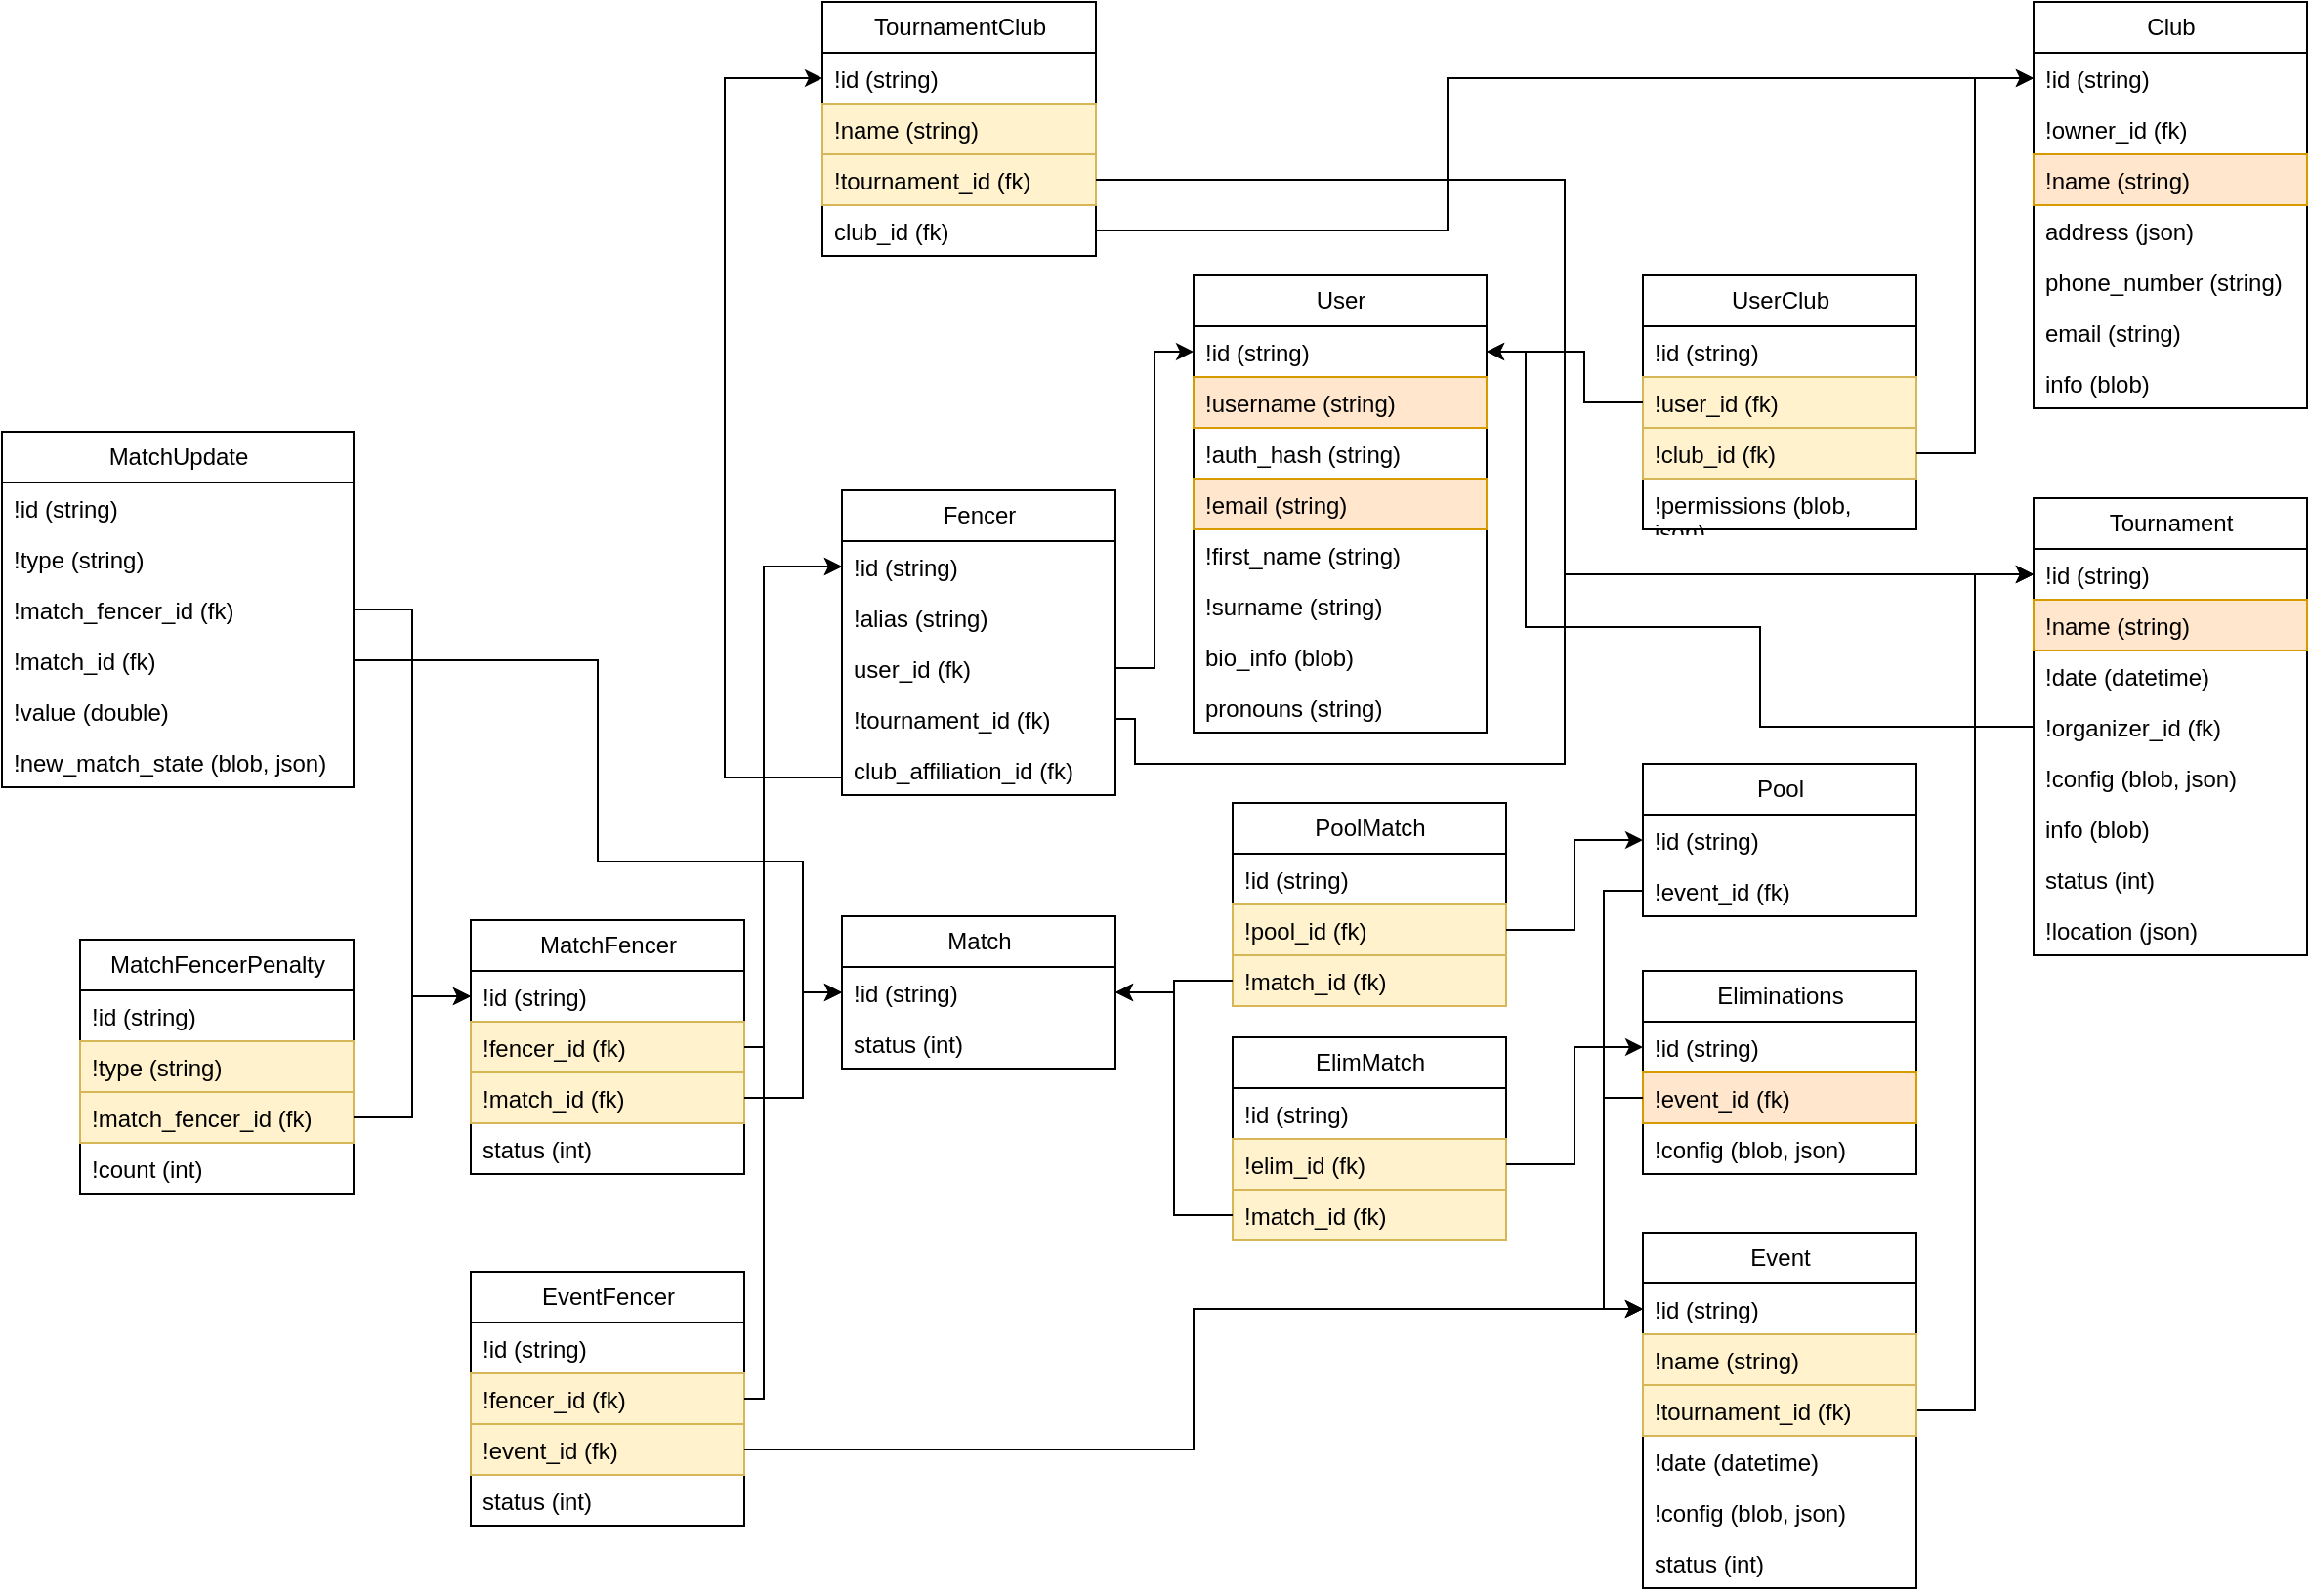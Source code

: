 <mxfile version="27.0.6">
  <diagram name="Page-1" id="09QAW3YVVLHR3ZItBab0">
    <mxGraphModel dx="1426" dy="1859" grid="1" gridSize="10" guides="1" tooltips="1" connect="1" arrows="1" fold="1" page="1" pageScale="1" pageWidth="850" pageHeight="1100" math="0" shadow="0">
      <root>
        <mxCell id="0" />
        <mxCell id="1" parent="0" />
        <mxCell id="WHR0k-WGL70pgqMyRwnO-2" value="User" style="swimlane;fontStyle=0;childLayout=stackLayout;horizontal=1;startSize=26;fillColor=none;horizontalStack=0;resizeParent=1;resizeParentMax=0;resizeLast=0;collapsible=1;marginBottom=0;html=1;" vertex="1" parent="1">
          <mxGeometry x="680" y="20" width="150" height="234" as="geometry">
            <mxRectangle x="360" y="330" width="70" height="30" as="alternateBounds" />
          </mxGeometry>
        </mxCell>
        <mxCell id="WHR0k-WGL70pgqMyRwnO-3" value="!id (string)" style="text;strokeColor=none;fillColor=none;align=left;verticalAlign=top;spacingLeft=4;spacingRight=4;overflow=hidden;rotatable=0;points=[[0,0.5],[1,0.5]];portConstraint=eastwest;whiteSpace=wrap;html=1;" vertex="1" parent="WHR0k-WGL70pgqMyRwnO-2">
          <mxGeometry y="26" width="150" height="26" as="geometry" />
        </mxCell>
        <mxCell id="WHR0k-WGL70pgqMyRwnO-13" value="!username (string)" style="text;strokeColor=#d79b00;fillColor=#ffe6cc;align=left;verticalAlign=top;spacingLeft=4;spacingRight=4;overflow=hidden;rotatable=0;points=[[0,0.5],[1,0.5]];portConstraint=eastwest;whiteSpace=wrap;html=1;" vertex="1" parent="WHR0k-WGL70pgqMyRwnO-2">
          <mxGeometry y="52" width="150" height="26" as="geometry" />
        </mxCell>
        <mxCell id="WHR0k-WGL70pgqMyRwnO-4" value="!auth_hash (string)" style="text;strokeColor=none;fillColor=none;align=left;verticalAlign=top;spacingLeft=4;spacingRight=4;overflow=hidden;rotatable=0;points=[[0,0.5],[1,0.5]];portConstraint=eastwest;whiteSpace=wrap;html=1;" vertex="1" parent="WHR0k-WGL70pgqMyRwnO-2">
          <mxGeometry y="78" width="150" height="26" as="geometry" />
        </mxCell>
        <mxCell id="WHR0k-WGL70pgqMyRwnO-5" value="!email (string)" style="text;strokeColor=#d79b00;fillColor=#ffe6cc;align=left;verticalAlign=top;spacingLeft=4;spacingRight=4;overflow=hidden;rotatable=0;points=[[0,0.5],[1,0.5]];portConstraint=eastwest;whiteSpace=wrap;html=1;" vertex="1" parent="WHR0k-WGL70pgqMyRwnO-2">
          <mxGeometry y="104" width="150" height="26" as="geometry" />
        </mxCell>
        <mxCell id="WHR0k-WGL70pgqMyRwnO-6" value="!first_name (string)" style="text;strokeColor=none;fillColor=none;align=left;verticalAlign=top;spacingLeft=4;spacingRight=4;overflow=hidden;rotatable=0;points=[[0,0.5],[1,0.5]];portConstraint=eastwest;whiteSpace=wrap;html=1;" vertex="1" parent="WHR0k-WGL70pgqMyRwnO-2">
          <mxGeometry y="130" width="150" height="26" as="geometry" />
        </mxCell>
        <mxCell id="WHR0k-WGL70pgqMyRwnO-7" value="!surname (string)" style="text;strokeColor=none;fillColor=none;align=left;verticalAlign=top;spacingLeft=4;spacingRight=4;overflow=hidden;rotatable=0;points=[[0,0.5],[1,0.5]];portConstraint=eastwest;whiteSpace=wrap;html=1;" vertex="1" parent="WHR0k-WGL70pgqMyRwnO-2">
          <mxGeometry y="156" width="150" height="26" as="geometry" />
        </mxCell>
        <mxCell id="WHR0k-WGL70pgqMyRwnO-8" value="bio_info (blob)" style="text;strokeColor=none;fillColor=none;align=left;verticalAlign=top;spacingLeft=4;spacingRight=4;overflow=hidden;rotatable=0;points=[[0,0.5],[1,0.5]];portConstraint=eastwest;whiteSpace=wrap;html=1;" vertex="1" parent="WHR0k-WGL70pgqMyRwnO-2">
          <mxGeometry y="182" width="150" height="26" as="geometry" />
        </mxCell>
        <mxCell id="WHR0k-WGL70pgqMyRwnO-123" value="pronouns (string)" style="text;strokeColor=none;fillColor=none;align=left;verticalAlign=top;spacingLeft=4;spacingRight=4;overflow=hidden;rotatable=0;points=[[0,0.5],[1,0.5]];portConstraint=eastwest;whiteSpace=wrap;html=1;" vertex="1" parent="WHR0k-WGL70pgqMyRwnO-2">
          <mxGeometry y="208" width="150" height="26" as="geometry" />
        </mxCell>
        <mxCell id="WHR0k-WGL70pgqMyRwnO-95" style="edgeStyle=orthogonalEdgeStyle;rounded=0;orthogonalLoop=1;jettySize=auto;html=1;exitX=1;exitY=0.75;exitDx=0;exitDy=0;entryX=0;entryY=0.5;entryDx=0;entryDy=0;" edge="1" parent="1" source="WHR0k-WGL70pgqMyRwnO-9" target="WHR0k-WGL70pgqMyRwnO-44">
          <mxGeometry relative="1" as="geometry">
            <Array as="points">
              <mxPoint x="650" y="247" />
              <mxPoint x="650" y="270" />
              <mxPoint x="870" y="270" />
              <mxPoint x="870" y="173" />
            </Array>
          </mxGeometry>
        </mxCell>
        <mxCell id="WHR0k-WGL70pgqMyRwnO-9" value="Fencer" style="swimlane;fontStyle=0;childLayout=stackLayout;horizontal=1;startSize=26;fillColor=none;horizontalStack=0;resizeParent=1;resizeParentMax=0;resizeLast=0;collapsible=1;marginBottom=0;html=1;" vertex="1" parent="1">
          <mxGeometry x="500" y="130" width="140" height="156" as="geometry" />
        </mxCell>
        <mxCell id="WHR0k-WGL70pgqMyRwnO-10" value="!id (string)" style="text;strokeColor=none;fillColor=none;align=left;verticalAlign=top;spacingLeft=4;spacingRight=4;overflow=hidden;rotatable=0;points=[[0,0.5],[1,0.5]];portConstraint=eastwest;whiteSpace=wrap;html=1;" vertex="1" parent="WHR0k-WGL70pgqMyRwnO-9">
          <mxGeometry y="26" width="140" height="26" as="geometry" />
        </mxCell>
        <mxCell id="WHR0k-WGL70pgqMyRwnO-11" value="!alias (string)" style="text;strokeColor=none;fillColor=none;align=left;verticalAlign=top;spacingLeft=4;spacingRight=4;overflow=hidden;rotatable=0;points=[[0,0.5],[1,0.5]];portConstraint=eastwest;whiteSpace=wrap;html=1;" vertex="1" parent="WHR0k-WGL70pgqMyRwnO-9">
          <mxGeometry y="52" width="140" height="26" as="geometry" />
        </mxCell>
        <mxCell id="WHR0k-WGL70pgqMyRwnO-12" value="user_id (fk)" style="text;strokeColor=none;fillColor=none;align=left;verticalAlign=top;spacingLeft=4;spacingRight=4;overflow=hidden;rotatable=0;points=[[0,0.5],[1,0.5]];portConstraint=eastwest;whiteSpace=wrap;html=1;" vertex="1" parent="WHR0k-WGL70pgqMyRwnO-9">
          <mxGeometry y="78" width="140" height="26" as="geometry" />
        </mxCell>
        <mxCell id="WHR0k-WGL70pgqMyRwnO-94" value="!tournament_id (fk)" style="text;strokeColor=none;fillColor=none;align=left;verticalAlign=top;spacingLeft=4;spacingRight=4;overflow=hidden;rotatable=0;points=[[0,0.5],[1,0.5]];portConstraint=eastwest;whiteSpace=wrap;html=1;" vertex="1" parent="WHR0k-WGL70pgqMyRwnO-9">
          <mxGeometry y="104" width="140" height="26" as="geometry" />
        </mxCell>
        <mxCell id="WHR0k-WGL70pgqMyRwnO-65" value="club_affiliation_id (fk)" style="text;strokeColor=none;fillColor=none;align=left;verticalAlign=top;spacingLeft=4;spacingRight=4;overflow=hidden;rotatable=0;points=[[0,0.5],[1,0.5]];portConstraint=eastwest;whiteSpace=wrap;html=1;" vertex="1" parent="WHR0k-WGL70pgqMyRwnO-9">
          <mxGeometry y="130" width="140" height="26" as="geometry" />
        </mxCell>
        <mxCell id="WHR0k-WGL70pgqMyRwnO-15" value="MatchFencer" style="swimlane;fontStyle=0;childLayout=stackLayout;horizontal=1;startSize=26;fillColor=none;horizontalStack=0;resizeParent=1;resizeParentMax=0;resizeLast=0;collapsible=1;marginBottom=0;html=1;" vertex="1" parent="1">
          <mxGeometry x="310" y="350" width="140" height="130" as="geometry" />
        </mxCell>
        <mxCell id="WHR0k-WGL70pgqMyRwnO-16" value="!id (string)" style="text;strokeColor=none;fillColor=none;align=left;verticalAlign=top;spacingLeft=4;spacingRight=4;overflow=hidden;rotatable=0;points=[[0,0.5],[1,0.5]];portConstraint=eastwest;whiteSpace=wrap;html=1;" vertex="1" parent="WHR0k-WGL70pgqMyRwnO-15">
          <mxGeometry y="26" width="140" height="26" as="geometry" />
        </mxCell>
        <mxCell id="WHR0k-WGL70pgqMyRwnO-17" value="!fencer_id (fk)" style="text;strokeColor=#d6b656;fillColor=#fff2cc;align=left;verticalAlign=top;spacingLeft=4;spacingRight=4;overflow=hidden;rotatable=0;points=[[0,0.5],[1,0.5]];portConstraint=eastwest;whiteSpace=wrap;html=1;" vertex="1" parent="WHR0k-WGL70pgqMyRwnO-15">
          <mxGeometry y="52" width="140" height="26" as="geometry" />
        </mxCell>
        <mxCell id="WHR0k-WGL70pgqMyRwnO-18" value="!match_id (fk)" style="text;strokeColor=#d6b656;fillColor=#fff2cc;align=left;verticalAlign=top;spacingLeft=4;spacingRight=4;overflow=hidden;rotatable=0;points=[[0,0.5],[1,0.5]];portConstraint=eastwest;whiteSpace=wrap;html=1;" vertex="1" parent="WHR0k-WGL70pgqMyRwnO-15">
          <mxGeometry y="78" width="140" height="26" as="geometry" />
        </mxCell>
        <mxCell id="WHR0k-WGL70pgqMyRwnO-19" value="status (int)" style="text;strokeColor=none;fillColor=none;align=left;verticalAlign=top;spacingLeft=4;spacingRight=4;overflow=hidden;rotatable=0;points=[[0,0.5],[1,0.5]];portConstraint=eastwest;whiteSpace=wrap;html=1;" vertex="1" parent="WHR0k-WGL70pgqMyRwnO-15">
          <mxGeometry y="104" width="140" height="26" as="geometry" />
        </mxCell>
        <mxCell id="WHR0k-WGL70pgqMyRwnO-21" value="MatchUpdate" style="swimlane;fontStyle=0;childLayout=stackLayout;horizontal=1;startSize=26;fillColor=none;horizontalStack=0;resizeParent=1;resizeParentMax=0;resizeLast=0;collapsible=1;marginBottom=0;html=1;" vertex="1" parent="1">
          <mxGeometry x="70" y="100" width="180" height="182" as="geometry" />
        </mxCell>
        <mxCell id="WHR0k-WGL70pgqMyRwnO-22" value="!id (string)" style="text;strokeColor=none;fillColor=none;align=left;verticalAlign=top;spacingLeft=4;spacingRight=4;overflow=hidden;rotatable=0;points=[[0,0.5],[1,0.5]];portConstraint=eastwest;whiteSpace=wrap;html=1;" vertex="1" parent="WHR0k-WGL70pgqMyRwnO-21">
          <mxGeometry y="26" width="180" height="26" as="geometry" />
        </mxCell>
        <mxCell id="WHR0k-WGL70pgqMyRwnO-23" value="!type (string)" style="text;align=left;verticalAlign=top;spacingLeft=4;spacingRight=4;overflow=hidden;rotatable=0;points=[[0,0.5],[1,0.5]];portConstraint=eastwest;whiteSpace=wrap;html=1;" vertex="1" parent="WHR0k-WGL70pgqMyRwnO-21">
          <mxGeometry y="52" width="180" height="26" as="geometry" />
        </mxCell>
        <mxCell id="WHR0k-WGL70pgqMyRwnO-24" value="!match_fencer_id (fk)" style="text;align=left;verticalAlign=top;spacingLeft=4;spacingRight=4;overflow=hidden;rotatable=0;points=[[0,0.5],[1,0.5]];portConstraint=eastwest;whiteSpace=wrap;html=1;" vertex="1" parent="WHR0k-WGL70pgqMyRwnO-21">
          <mxGeometry y="78" width="180" height="26" as="geometry" />
        </mxCell>
        <mxCell id="WHR0k-WGL70pgqMyRwnO-128" value="!match_id (fk)" style="text;align=left;verticalAlign=top;spacingLeft=4;spacingRight=4;overflow=hidden;rotatable=0;points=[[0,0.5],[1,0.5]];portConstraint=eastwest;whiteSpace=wrap;html=1;" vertex="1" parent="WHR0k-WGL70pgqMyRwnO-21">
          <mxGeometry y="104" width="180" height="26" as="geometry" />
        </mxCell>
        <mxCell id="WHR0k-WGL70pgqMyRwnO-60" value="!value (double)" style="text;strokeColor=none;fillColor=none;align=left;verticalAlign=top;spacingLeft=4;spacingRight=4;overflow=hidden;rotatable=0;points=[[0,0.5],[1,0.5]];portConstraint=eastwest;whiteSpace=wrap;html=1;" vertex="1" parent="WHR0k-WGL70pgqMyRwnO-21">
          <mxGeometry y="130" width="180" height="26" as="geometry" />
        </mxCell>
        <mxCell id="WHR0k-WGL70pgqMyRwnO-127" value="!new_match_state (blob, json)" style="text;strokeColor=none;fillColor=none;align=left;verticalAlign=top;spacingLeft=4;spacingRight=4;overflow=hidden;rotatable=0;points=[[0,0.5],[1,0.5]];portConstraint=eastwest;whiteSpace=wrap;html=1;" vertex="1" parent="WHR0k-WGL70pgqMyRwnO-21">
          <mxGeometry y="156" width="180" height="26" as="geometry" />
        </mxCell>
        <mxCell id="WHR0k-WGL70pgqMyRwnO-25" style="edgeStyle=orthogonalEdgeStyle;rounded=0;orthogonalLoop=1;jettySize=auto;html=1;entryX=0;entryY=0.5;entryDx=0;entryDy=0;" edge="1" parent="1" source="WHR0k-WGL70pgqMyRwnO-24" target="WHR0k-WGL70pgqMyRwnO-16">
          <mxGeometry relative="1" as="geometry" />
        </mxCell>
        <mxCell id="WHR0k-WGL70pgqMyRwnO-26" value="MatchFencerPenalty" style="swimlane;fontStyle=0;childLayout=stackLayout;horizontal=1;startSize=26;fillColor=none;horizontalStack=0;resizeParent=1;resizeParentMax=0;resizeLast=0;collapsible=1;marginBottom=0;html=1;" vertex="1" parent="1">
          <mxGeometry x="110" y="360" width="140" height="130" as="geometry" />
        </mxCell>
        <mxCell id="WHR0k-WGL70pgqMyRwnO-27" value="!id (string)" style="text;strokeColor=none;fillColor=none;align=left;verticalAlign=top;spacingLeft=4;spacingRight=4;overflow=hidden;rotatable=0;points=[[0,0.5],[1,0.5]];portConstraint=eastwest;whiteSpace=wrap;html=1;" vertex="1" parent="WHR0k-WGL70pgqMyRwnO-26">
          <mxGeometry y="26" width="140" height="26" as="geometry" />
        </mxCell>
        <mxCell id="WHR0k-WGL70pgqMyRwnO-28" value="!type (string)" style="text;strokeColor=#d6b656;fillColor=#fff2cc;align=left;verticalAlign=top;spacingLeft=4;spacingRight=4;overflow=hidden;rotatable=0;points=[[0,0.5],[1,0.5]];portConstraint=eastwest;whiteSpace=wrap;html=1;" vertex="1" parent="WHR0k-WGL70pgqMyRwnO-26">
          <mxGeometry y="52" width="140" height="26" as="geometry" />
        </mxCell>
        <mxCell id="WHR0k-WGL70pgqMyRwnO-29" value="!match_fencer_id (fk)" style="text;strokeColor=#d6b656;fillColor=#fff2cc;align=left;verticalAlign=top;spacingLeft=4;spacingRight=4;overflow=hidden;rotatable=0;points=[[0,0.5],[1,0.5]];portConstraint=eastwest;whiteSpace=wrap;html=1;" vertex="1" parent="WHR0k-WGL70pgqMyRwnO-26">
          <mxGeometry y="78" width="140" height="26" as="geometry" />
        </mxCell>
        <mxCell id="WHR0k-WGL70pgqMyRwnO-61" value="!count (int)" style="text;strokeColor=none;fillColor=none;align=left;verticalAlign=top;spacingLeft=4;spacingRight=4;overflow=hidden;rotatable=0;points=[[0,0.5],[1,0.5]];portConstraint=eastwest;whiteSpace=wrap;html=1;" vertex="1" parent="WHR0k-WGL70pgqMyRwnO-26">
          <mxGeometry y="104" width="140" height="26" as="geometry" />
        </mxCell>
        <mxCell id="WHR0k-WGL70pgqMyRwnO-30" style="edgeStyle=orthogonalEdgeStyle;rounded=0;orthogonalLoop=1;jettySize=auto;html=1;entryX=0;entryY=0.5;entryDx=0;entryDy=0;" edge="1" parent="1" source="WHR0k-WGL70pgqMyRwnO-29" target="WHR0k-WGL70pgqMyRwnO-16">
          <mxGeometry relative="1" as="geometry" />
        </mxCell>
        <mxCell id="WHR0k-WGL70pgqMyRwnO-31" style="edgeStyle=orthogonalEdgeStyle;rounded=0;orthogonalLoop=1;jettySize=auto;html=1;entryX=0;entryY=0.5;entryDx=0;entryDy=0;" edge="1" parent="1" source="WHR0k-WGL70pgqMyRwnO-17" target="WHR0k-WGL70pgqMyRwnO-10">
          <mxGeometry relative="1" as="geometry">
            <Array as="points">
              <mxPoint x="460" y="415" />
              <mxPoint x="460" y="169" />
            </Array>
          </mxGeometry>
        </mxCell>
        <mxCell id="WHR0k-WGL70pgqMyRwnO-32" style="edgeStyle=orthogonalEdgeStyle;rounded=0;orthogonalLoop=1;jettySize=auto;html=1;entryX=0;entryY=0.5;entryDx=0;entryDy=0;" edge="1" parent="1" source="WHR0k-WGL70pgqMyRwnO-12" target="WHR0k-WGL70pgqMyRwnO-3">
          <mxGeometry relative="1" as="geometry" />
        </mxCell>
        <mxCell id="WHR0k-WGL70pgqMyRwnO-33" value="Match" style="swimlane;fontStyle=0;childLayout=stackLayout;horizontal=1;startSize=26;fillColor=none;horizontalStack=0;resizeParent=1;resizeParentMax=0;resizeLast=0;collapsible=1;marginBottom=0;html=1;" vertex="1" parent="1">
          <mxGeometry x="500" y="348" width="140" height="78" as="geometry" />
        </mxCell>
        <mxCell id="WHR0k-WGL70pgqMyRwnO-34" value="!id (string)" style="text;strokeColor=none;fillColor=none;align=left;verticalAlign=top;spacingLeft=4;spacingRight=4;overflow=hidden;rotatable=0;points=[[0,0.5],[1,0.5]];portConstraint=eastwest;whiteSpace=wrap;html=1;" vertex="1" parent="WHR0k-WGL70pgqMyRwnO-33">
          <mxGeometry y="26" width="140" height="26" as="geometry" />
        </mxCell>
        <mxCell id="WHR0k-WGL70pgqMyRwnO-57" value="status (int)" style="text;strokeColor=none;fillColor=none;align=left;verticalAlign=top;spacingLeft=4;spacingRight=4;overflow=hidden;rotatable=0;points=[[0,0.5],[1,0.5]];portConstraint=eastwest;whiteSpace=wrap;html=1;" vertex="1" parent="WHR0k-WGL70pgqMyRwnO-33">
          <mxGeometry y="52" width="140" height="26" as="geometry" />
        </mxCell>
        <mxCell id="WHR0k-WGL70pgqMyRwnO-37" style="edgeStyle=orthogonalEdgeStyle;rounded=0;orthogonalLoop=1;jettySize=auto;html=1;entryX=0;entryY=0.5;entryDx=0;entryDy=0;" edge="1" parent="1" source="WHR0k-WGL70pgqMyRwnO-18" target="WHR0k-WGL70pgqMyRwnO-34">
          <mxGeometry relative="1" as="geometry">
            <Array as="points">
              <mxPoint x="480" y="441" />
              <mxPoint x="480" y="387" />
            </Array>
          </mxGeometry>
        </mxCell>
        <mxCell id="WHR0k-WGL70pgqMyRwnO-38" value="Pool" style="swimlane;fontStyle=0;childLayout=stackLayout;horizontal=1;startSize=26;fillColor=none;horizontalStack=0;resizeParent=1;resizeParentMax=0;resizeLast=0;collapsible=1;marginBottom=0;html=1;" vertex="1" parent="1">
          <mxGeometry x="910" y="270" width="140" height="78" as="geometry" />
        </mxCell>
        <mxCell id="WHR0k-WGL70pgqMyRwnO-39" value="!id (string)" style="text;strokeColor=none;fillColor=none;align=left;verticalAlign=top;spacingLeft=4;spacingRight=4;overflow=hidden;rotatable=0;points=[[0,0.5],[1,0.5]];portConstraint=eastwest;whiteSpace=wrap;html=1;" vertex="1" parent="WHR0k-WGL70pgqMyRwnO-38">
          <mxGeometry y="26" width="140" height="26" as="geometry" />
        </mxCell>
        <mxCell id="WHR0k-WGL70pgqMyRwnO-40" value="!event_id (fk)" style="text;strokeColor=none;fillColor=none;align=left;verticalAlign=top;spacingLeft=4;spacingRight=4;overflow=hidden;rotatable=0;points=[[0,0.5],[1,0.5]];portConstraint=eastwest;whiteSpace=wrap;html=1;" vertex="1" parent="WHR0k-WGL70pgqMyRwnO-38">
          <mxGeometry y="52" width="140" height="26" as="geometry" />
        </mxCell>
        <mxCell id="WHR0k-WGL70pgqMyRwnO-43" value="Tournament" style="swimlane;fontStyle=0;childLayout=stackLayout;horizontal=1;startSize=26;fillColor=none;horizontalStack=0;resizeParent=1;resizeParentMax=0;resizeLast=0;collapsible=1;marginBottom=0;html=1;" vertex="1" parent="1">
          <mxGeometry x="1110" y="134" width="140" height="234" as="geometry" />
        </mxCell>
        <mxCell id="WHR0k-WGL70pgqMyRwnO-44" value="!id (string)" style="text;strokeColor=none;fillColor=none;align=left;verticalAlign=top;spacingLeft=4;spacingRight=4;overflow=hidden;rotatable=0;points=[[0,0.5],[1,0.5]];portConstraint=eastwest;whiteSpace=wrap;html=1;" vertex="1" parent="WHR0k-WGL70pgqMyRwnO-43">
          <mxGeometry y="26" width="140" height="26" as="geometry" />
        </mxCell>
        <mxCell id="WHR0k-WGL70pgqMyRwnO-45" value="!name (string)" style="text;strokeColor=#d79b00;fillColor=#ffe6cc;align=left;verticalAlign=top;spacingLeft=4;spacingRight=4;overflow=hidden;rotatable=0;points=[[0,0.5],[1,0.5]];portConstraint=eastwest;whiteSpace=wrap;html=1;" vertex="1" parent="WHR0k-WGL70pgqMyRwnO-43">
          <mxGeometry y="52" width="140" height="26" as="geometry" />
        </mxCell>
        <mxCell id="WHR0k-WGL70pgqMyRwnO-46" value="!date (datetime)" style="text;strokeColor=none;fillColor=none;align=left;verticalAlign=top;spacingLeft=4;spacingRight=4;overflow=hidden;rotatable=0;points=[[0,0.5],[1,0.5]];portConstraint=eastwest;whiteSpace=wrap;html=1;" vertex="1" parent="WHR0k-WGL70pgqMyRwnO-43">
          <mxGeometry y="78" width="140" height="26" as="geometry" />
        </mxCell>
        <mxCell id="WHR0k-WGL70pgqMyRwnO-47" value="!organizer_id (fk)" style="text;strokeColor=none;fillColor=none;align=left;verticalAlign=top;spacingLeft=4;spacingRight=4;overflow=hidden;rotatable=0;points=[[0,0.5],[1,0.5]];portConstraint=eastwest;whiteSpace=wrap;html=1;" vertex="1" parent="WHR0k-WGL70pgqMyRwnO-43">
          <mxGeometry y="104" width="140" height="26" as="geometry" />
        </mxCell>
        <mxCell id="WHR0k-WGL70pgqMyRwnO-48" value="!config (blob, json)" style="text;strokeColor=none;fillColor=none;align=left;verticalAlign=top;spacingLeft=4;spacingRight=4;overflow=hidden;rotatable=0;points=[[0,0.5],[1,0.5]];portConstraint=eastwest;whiteSpace=wrap;html=1;" vertex="1" parent="WHR0k-WGL70pgqMyRwnO-43">
          <mxGeometry y="130" width="140" height="26" as="geometry" />
        </mxCell>
        <mxCell id="WHR0k-WGL70pgqMyRwnO-49" value="info (blob)" style="text;strokeColor=none;fillColor=none;align=left;verticalAlign=top;spacingLeft=4;spacingRight=4;overflow=hidden;rotatable=0;points=[[0,0.5],[1,0.5]];portConstraint=eastwest;whiteSpace=wrap;html=1;" vertex="1" parent="WHR0k-WGL70pgqMyRwnO-43">
          <mxGeometry y="156" width="140" height="26" as="geometry" />
        </mxCell>
        <mxCell id="WHR0k-WGL70pgqMyRwnO-59" value="status (int)" style="text;strokeColor=none;fillColor=none;align=left;verticalAlign=top;spacingLeft=4;spacingRight=4;overflow=hidden;rotatable=0;points=[[0,0.5],[1,0.5]];portConstraint=eastwest;whiteSpace=wrap;html=1;" vertex="1" parent="WHR0k-WGL70pgqMyRwnO-43">
          <mxGeometry y="182" width="140" height="26" as="geometry" />
        </mxCell>
        <mxCell id="WHR0k-WGL70pgqMyRwnO-125" value="!location (json)" style="text;strokeColor=none;fillColor=none;align=left;verticalAlign=top;spacingLeft=4;spacingRight=4;overflow=hidden;rotatable=0;points=[[0,0.5],[1,0.5]];portConstraint=eastwest;whiteSpace=wrap;html=1;" vertex="1" parent="WHR0k-WGL70pgqMyRwnO-43">
          <mxGeometry y="208" width="140" height="26" as="geometry" />
        </mxCell>
        <mxCell id="WHR0k-WGL70pgqMyRwnO-93" style="edgeStyle=orthogonalEdgeStyle;rounded=0;orthogonalLoop=1;jettySize=auto;html=1;exitX=1;exitY=0.5;exitDx=0;exitDy=0;entryX=0;entryY=0.5;entryDx=0;entryDy=0;" edge="1" parent="1" source="WHR0k-WGL70pgqMyRwnO-52" target="WHR0k-WGL70pgqMyRwnO-44">
          <mxGeometry relative="1" as="geometry" />
        </mxCell>
        <mxCell id="WHR0k-WGL70pgqMyRwnO-52" value="Event" style="swimlane;fontStyle=0;childLayout=stackLayout;horizontal=1;startSize=26;fillColor=none;horizontalStack=0;resizeParent=1;resizeParentMax=0;resizeLast=0;collapsible=1;marginBottom=0;html=1;" vertex="1" parent="1">
          <mxGeometry x="910" y="510" width="140" height="182" as="geometry" />
        </mxCell>
        <mxCell id="WHR0k-WGL70pgqMyRwnO-53" value="!id (string)" style="text;strokeColor=none;fillColor=none;align=left;verticalAlign=top;spacingLeft=4;spacingRight=4;overflow=hidden;rotatable=0;points=[[0,0.5],[1,0.5]];portConstraint=eastwest;whiteSpace=wrap;html=1;" vertex="1" parent="WHR0k-WGL70pgqMyRwnO-52">
          <mxGeometry y="26" width="140" height="26" as="geometry" />
        </mxCell>
        <mxCell id="WHR0k-WGL70pgqMyRwnO-54" value="!name (string)" style="text;strokeColor=#d6b656;fillColor=#fff2cc;align=left;verticalAlign=top;spacingLeft=4;spacingRight=4;overflow=hidden;rotatable=0;points=[[0,0.5],[1,0.5]];portConstraint=eastwest;whiteSpace=wrap;html=1;" vertex="1" parent="WHR0k-WGL70pgqMyRwnO-52">
          <mxGeometry y="52" width="140" height="26" as="geometry" />
        </mxCell>
        <mxCell id="WHR0k-WGL70pgqMyRwnO-92" value="!tournament_id (fk)" style="text;strokeColor=#d6b656;fillColor=#fff2cc;align=left;verticalAlign=top;spacingLeft=4;spacingRight=4;overflow=hidden;rotatable=0;points=[[0,0.5],[1,0.5]];portConstraint=eastwest;whiteSpace=wrap;html=1;" vertex="1" parent="WHR0k-WGL70pgqMyRwnO-52">
          <mxGeometry y="78" width="140" height="26" as="geometry" />
        </mxCell>
        <mxCell id="WHR0k-WGL70pgqMyRwnO-55" value="!date (datetime)" style="text;strokeColor=none;fillColor=none;align=left;verticalAlign=top;spacingLeft=4;spacingRight=4;overflow=hidden;rotatable=0;points=[[0,0.5],[1,0.5]];portConstraint=eastwest;whiteSpace=wrap;html=1;" vertex="1" parent="WHR0k-WGL70pgqMyRwnO-52">
          <mxGeometry y="104" width="140" height="26" as="geometry" />
        </mxCell>
        <mxCell id="WHR0k-WGL70pgqMyRwnO-56" value="!config (blob, json)" style="text;strokeColor=none;fillColor=none;align=left;verticalAlign=top;spacingLeft=4;spacingRight=4;overflow=hidden;rotatable=0;points=[[0,0.5],[1,0.5]];portConstraint=eastwest;whiteSpace=wrap;html=1;" vertex="1" parent="WHR0k-WGL70pgqMyRwnO-52">
          <mxGeometry y="130" width="140" height="26" as="geometry" />
        </mxCell>
        <mxCell id="WHR0k-WGL70pgqMyRwnO-58" value="status (int)" style="text;strokeColor=none;fillColor=none;align=left;verticalAlign=top;spacingLeft=4;spacingRight=4;overflow=hidden;rotatable=0;points=[[0,0.5],[1,0.5]];portConstraint=eastwest;whiteSpace=wrap;html=1;" vertex="1" parent="WHR0k-WGL70pgqMyRwnO-52">
          <mxGeometry y="156" width="140" height="26" as="geometry" />
        </mxCell>
        <mxCell id="WHR0k-WGL70pgqMyRwnO-66" value="TournamentClub" style="swimlane;fontStyle=0;childLayout=stackLayout;horizontal=1;startSize=26;fillColor=none;horizontalStack=0;resizeParent=1;resizeParentMax=0;resizeLast=0;collapsible=1;marginBottom=0;html=1;" vertex="1" parent="1">
          <mxGeometry x="490" y="-120" width="140" height="130" as="geometry" />
        </mxCell>
        <mxCell id="WHR0k-WGL70pgqMyRwnO-67" value="!id (string)" style="text;strokeColor=none;fillColor=none;align=left;verticalAlign=top;spacingLeft=4;spacingRight=4;overflow=hidden;rotatable=0;points=[[0,0.5],[1,0.5]];portConstraint=eastwest;whiteSpace=wrap;html=1;" vertex="1" parent="WHR0k-WGL70pgqMyRwnO-66">
          <mxGeometry y="26" width="140" height="26" as="geometry" />
        </mxCell>
        <mxCell id="WHR0k-WGL70pgqMyRwnO-68" value="!name (string)" style="text;strokeColor=#d6b656;fillColor=#fff2cc;align=left;verticalAlign=top;spacingLeft=4;spacingRight=4;overflow=hidden;rotatable=0;points=[[0,0.5],[1,0.5]];portConstraint=eastwest;whiteSpace=wrap;html=1;" vertex="1" parent="WHR0k-WGL70pgqMyRwnO-66">
          <mxGeometry y="52" width="140" height="26" as="geometry" />
        </mxCell>
        <mxCell id="WHR0k-WGL70pgqMyRwnO-69" value="!tournament_id (fk)" style="text;strokeColor=#d6b656;fillColor=#fff2cc;align=left;verticalAlign=top;spacingLeft=4;spacingRight=4;overflow=hidden;rotatable=0;points=[[0,0.5],[1,0.5]];portConstraint=eastwest;whiteSpace=wrap;html=1;" vertex="1" parent="WHR0k-WGL70pgqMyRwnO-66">
          <mxGeometry y="78" width="140" height="26" as="geometry" />
        </mxCell>
        <mxCell id="WHR0k-WGL70pgqMyRwnO-72" value="club_id (fk)" style="text;strokeColor=none;fillColor=none;align=left;verticalAlign=top;spacingLeft=4;spacingRight=4;overflow=hidden;rotatable=0;points=[[0,0.5],[1,0.5]];portConstraint=eastwest;whiteSpace=wrap;html=1;" vertex="1" parent="WHR0k-WGL70pgqMyRwnO-66">
          <mxGeometry y="104" width="140" height="26" as="geometry" />
        </mxCell>
        <mxCell id="WHR0k-WGL70pgqMyRwnO-71" style="edgeStyle=orthogonalEdgeStyle;rounded=0;orthogonalLoop=1;jettySize=auto;html=1;exitX=0;exitY=0.5;exitDx=0;exitDy=0;entryX=0;entryY=0.5;entryDx=0;entryDy=0;" edge="1" parent="1" source="WHR0k-WGL70pgqMyRwnO-65" target="WHR0k-WGL70pgqMyRwnO-67">
          <mxGeometry relative="1" as="geometry">
            <Array as="points">
              <mxPoint x="440" y="277" />
              <mxPoint x="440" y="-81" />
            </Array>
          </mxGeometry>
        </mxCell>
        <mxCell id="WHR0k-WGL70pgqMyRwnO-74" style="edgeStyle=orthogonalEdgeStyle;rounded=0;orthogonalLoop=1;jettySize=auto;html=1;exitX=1;exitY=0.5;exitDx=0;exitDy=0;entryX=0;entryY=0.5;entryDx=0;entryDy=0;" edge="1" parent="1" source="WHR0k-WGL70pgqMyRwnO-69" target="WHR0k-WGL70pgqMyRwnO-44">
          <mxGeometry relative="1" as="geometry" />
        </mxCell>
        <mxCell id="WHR0k-WGL70pgqMyRwnO-75" value="Club" style="swimlane;fontStyle=0;childLayout=stackLayout;horizontal=1;startSize=26;fillColor=none;horizontalStack=0;resizeParent=1;resizeParentMax=0;resizeLast=0;collapsible=1;marginBottom=0;html=1;" vertex="1" parent="1">
          <mxGeometry x="1110" y="-120" width="140" height="208" as="geometry" />
        </mxCell>
        <mxCell id="WHR0k-WGL70pgqMyRwnO-76" value="!id (string)" style="text;strokeColor=none;fillColor=none;align=left;verticalAlign=top;spacingLeft=4;spacingRight=4;overflow=hidden;rotatable=0;points=[[0,0.5],[1,0.5]];portConstraint=eastwest;whiteSpace=wrap;html=1;" vertex="1" parent="WHR0k-WGL70pgqMyRwnO-75">
          <mxGeometry y="26" width="140" height="26" as="geometry" />
        </mxCell>
        <mxCell id="WHR0k-WGL70pgqMyRwnO-77" value="!owner_id (fk)" style="text;strokeColor=none;fillColor=none;align=left;verticalAlign=top;spacingLeft=4;spacingRight=4;overflow=hidden;rotatable=0;points=[[0,0.5],[1,0.5]];portConstraint=eastwest;whiteSpace=wrap;html=1;" vertex="1" parent="WHR0k-WGL70pgqMyRwnO-75">
          <mxGeometry y="52" width="140" height="26" as="geometry" />
        </mxCell>
        <mxCell id="WHR0k-WGL70pgqMyRwnO-78" value="!name (string)" style="text;strokeColor=#d79b00;fillColor=#ffe6cc;align=left;verticalAlign=top;spacingLeft=4;spacingRight=4;overflow=hidden;rotatable=0;points=[[0,0.5],[1,0.5]];portConstraint=eastwest;whiteSpace=wrap;html=1;" vertex="1" parent="WHR0k-WGL70pgqMyRwnO-75">
          <mxGeometry y="78" width="140" height="26" as="geometry" />
        </mxCell>
        <mxCell id="WHR0k-WGL70pgqMyRwnO-79" value="address (json)" style="text;strokeColor=none;fillColor=none;align=left;verticalAlign=top;spacingLeft=4;spacingRight=4;overflow=hidden;rotatable=0;points=[[0,0.5],[1,0.5]];portConstraint=eastwest;whiteSpace=wrap;html=1;" vertex="1" parent="WHR0k-WGL70pgqMyRwnO-75">
          <mxGeometry y="104" width="140" height="26" as="geometry" />
        </mxCell>
        <mxCell id="WHR0k-WGL70pgqMyRwnO-80" value="phone_number (string)" style="text;strokeColor=none;fillColor=none;align=left;verticalAlign=top;spacingLeft=4;spacingRight=4;overflow=hidden;rotatable=0;points=[[0,0.5],[1,0.5]];portConstraint=eastwest;whiteSpace=wrap;html=1;" vertex="1" parent="WHR0k-WGL70pgqMyRwnO-75">
          <mxGeometry y="130" width="140" height="26" as="geometry" />
        </mxCell>
        <mxCell id="WHR0k-WGL70pgqMyRwnO-81" value="email (string)" style="text;strokeColor=none;fillColor=none;align=left;verticalAlign=top;spacingLeft=4;spacingRight=4;overflow=hidden;rotatable=0;points=[[0,0.5],[1,0.5]];portConstraint=eastwest;whiteSpace=wrap;html=1;" vertex="1" parent="WHR0k-WGL70pgqMyRwnO-75">
          <mxGeometry y="156" width="140" height="26" as="geometry" />
        </mxCell>
        <mxCell id="WHR0k-WGL70pgqMyRwnO-82" value="info (blob)" style="text;strokeColor=none;fillColor=none;align=left;verticalAlign=top;spacingLeft=4;spacingRight=4;overflow=hidden;rotatable=0;points=[[0,0.5],[1,0.5]];portConstraint=eastwest;whiteSpace=wrap;html=1;" vertex="1" parent="WHR0k-WGL70pgqMyRwnO-75">
          <mxGeometry y="182" width="140" height="26" as="geometry" />
        </mxCell>
        <mxCell id="WHR0k-WGL70pgqMyRwnO-83" style="edgeStyle=orthogonalEdgeStyle;rounded=0;orthogonalLoop=1;jettySize=auto;html=1;exitX=1;exitY=0.5;exitDx=0;exitDy=0;entryX=0;entryY=0.5;entryDx=0;entryDy=0;" edge="1" parent="1" source="WHR0k-WGL70pgqMyRwnO-72" target="WHR0k-WGL70pgqMyRwnO-76">
          <mxGeometry relative="1" as="geometry">
            <Array as="points">
              <mxPoint x="810" y="-3" />
              <mxPoint x="810" y="-81" />
            </Array>
          </mxGeometry>
        </mxCell>
        <mxCell id="WHR0k-WGL70pgqMyRwnO-84" value="UserClub" style="swimlane;fontStyle=0;childLayout=stackLayout;horizontal=1;startSize=26;fillColor=none;horizontalStack=0;resizeParent=1;resizeParentMax=0;resizeLast=0;collapsible=1;marginBottom=0;html=1;" vertex="1" parent="1">
          <mxGeometry x="910" y="20" width="140" height="130" as="geometry" />
        </mxCell>
        <mxCell id="WHR0k-WGL70pgqMyRwnO-85" value="!id (string)" style="text;strokeColor=none;fillColor=none;align=left;verticalAlign=top;spacingLeft=4;spacingRight=4;overflow=hidden;rotatable=0;points=[[0,0.5],[1,0.5]];portConstraint=eastwest;whiteSpace=wrap;html=1;" vertex="1" parent="WHR0k-WGL70pgqMyRwnO-84">
          <mxGeometry y="26" width="140" height="26" as="geometry" />
        </mxCell>
        <mxCell id="WHR0k-WGL70pgqMyRwnO-86" value="!user_id (fk)" style="text;strokeColor=#d6b656;fillColor=#fff2cc;align=left;verticalAlign=top;spacingLeft=4;spacingRight=4;overflow=hidden;rotatable=0;points=[[0,0.5],[1,0.5]];portConstraint=eastwest;whiteSpace=wrap;html=1;" vertex="1" parent="WHR0k-WGL70pgqMyRwnO-84">
          <mxGeometry y="52" width="140" height="26" as="geometry" />
        </mxCell>
        <mxCell id="WHR0k-WGL70pgqMyRwnO-87" value="!club_id (fk)" style="text;strokeColor=#d6b656;fillColor=#fff2cc;align=left;verticalAlign=top;spacingLeft=4;spacingRight=4;overflow=hidden;rotatable=0;points=[[0,0.5],[1,0.5]];portConstraint=eastwest;whiteSpace=wrap;html=1;" vertex="1" parent="WHR0k-WGL70pgqMyRwnO-84">
          <mxGeometry y="78" width="140" height="26" as="geometry" />
        </mxCell>
        <mxCell id="WHR0k-WGL70pgqMyRwnO-88" value="!permissions (blob, json)" style="text;strokeColor=none;fillColor=none;align=left;verticalAlign=top;spacingLeft=4;spacingRight=4;overflow=hidden;rotatable=0;points=[[0,0.5],[1,0.5]];portConstraint=eastwest;whiteSpace=wrap;html=1;" vertex="1" parent="WHR0k-WGL70pgqMyRwnO-84">
          <mxGeometry y="104" width="140" height="26" as="geometry" />
        </mxCell>
        <mxCell id="WHR0k-WGL70pgqMyRwnO-89" style="edgeStyle=orthogonalEdgeStyle;rounded=0;orthogonalLoop=1;jettySize=auto;html=1;exitX=0;exitY=0.5;exitDx=0;exitDy=0;entryX=1;entryY=0.5;entryDx=0;entryDy=0;" edge="1" parent="1" source="WHR0k-WGL70pgqMyRwnO-86" target="WHR0k-WGL70pgqMyRwnO-3">
          <mxGeometry relative="1" as="geometry">
            <Array as="points">
              <mxPoint x="880" y="85" />
              <mxPoint x="880" y="59" />
            </Array>
          </mxGeometry>
        </mxCell>
        <mxCell id="WHR0k-WGL70pgqMyRwnO-90" style="edgeStyle=orthogonalEdgeStyle;rounded=0;orthogonalLoop=1;jettySize=auto;html=1;exitX=1;exitY=0.5;exitDx=0;exitDy=0;entryX=0;entryY=0.5;entryDx=0;entryDy=0;" edge="1" parent="1" source="WHR0k-WGL70pgqMyRwnO-87" target="WHR0k-WGL70pgqMyRwnO-76">
          <mxGeometry relative="1" as="geometry" />
        </mxCell>
        <mxCell id="WHR0k-WGL70pgqMyRwnO-91" style="edgeStyle=orthogonalEdgeStyle;rounded=0;orthogonalLoop=1;jettySize=auto;html=1;exitX=0;exitY=0.5;exitDx=0;exitDy=0;entryX=0;entryY=0.5;entryDx=0;entryDy=0;" edge="1" parent="1" source="WHR0k-WGL70pgqMyRwnO-40" target="WHR0k-WGL70pgqMyRwnO-53">
          <mxGeometry relative="1" as="geometry" />
        </mxCell>
        <mxCell id="WHR0k-WGL70pgqMyRwnO-96" value="EventFencer" style="swimlane;fontStyle=0;childLayout=stackLayout;horizontal=1;startSize=26;fillColor=none;horizontalStack=0;resizeParent=1;resizeParentMax=0;resizeLast=0;collapsible=1;marginBottom=0;html=1;" vertex="1" parent="1">
          <mxGeometry x="310" y="530" width="140" height="130" as="geometry" />
        </mxCell>
        <mxCell id="WHR0k-WGL70pgqMyRwnO-97" value="!id (string)" style="text;strokeColor=none;fillColor=none;align=left;verticalAlign=top;spacingLeft=4;spacingRight=4;overflow=hidden;rotatable=0;points=[[0,0.5],[1,0.5]];portConstraint=eastwest;whiteSpace=wrap;html=1;" vertex="1" parent="WHR0k-WGL70pgqMyRwnO-96">
          <mxGeometry y="26" width="140" height="26" as="geometry" />
        </mxCell>
        <mxCell id="WHR0k-WGL70pgqMyRwnO-98" value="!fencer_id (fk)" style="text;strokeColor=#d6b656;fillColor=#fff2cc;align=left;verticalAlign=top;spacingLeft=4;spacingRight=4;overflow=hidden;rotatable=0;points=[[0,0.5],[1,0.5]];portConstraint=eastwest;whiteSpace=wrap;html=1;" vertex="1" parent="WHR0k-WGL70pgqMyRwnO-96">
          <mxGeometry y="52" width="140" height="26" as="geometry" />
        </mxCell>
        <mxCell id="WHR0k-WGL70pgqMyRwnO-99" value="!event_id (fk)" style="text;strokeColor=#d6b656;fillColor=#fff2cc;align=left;verticalAlign=top;spacingLeft=4;spacingRight=4;overflow=hidden;rotatable=0;points=[[0,0.5],[1,0.5]];portConstraint=eastwest;whiteSpace=wrap;html=1;" vertex="1" parent="WHR0k-WGL70pgqMyRwnO-96">
          <mxGeometry y="78" width="140" height="26" as="geometry" />
        </mxCell>
        <mxCell id="WHR0k-WGL70pgqMyRwnO-126" value="status (int)" style="text;strokeColor=none;fillColor=none;align=left;verticalAlign=top;spacingLeft=4;spacingRight=4;overflow=hidden;rotatable=0;points=[[0,0.5],[1,0.5]];portConstraint=eastwest;whiteSpace=wrap;html=1;" vertex="1" parent="WHR0k-WGL70pgqMyRwnO-96">
          <mxGeometry y="104" width="140" height="26" as="geometry" />
        </mxCell>
        <mxCell id="WHR0k-WGL70pgqMyRwnO-100" style="edgeStyle=orthogonalEdgeStyle;rounded=0;orthogonalLoop=1;jettySize=auto;html=1;exitX=1;exitY=0.5;exitDx=0;exitDy=0;entryX=0;entryY=0.5;entryDx=0;entryDy=0;" edge="1" parent="1" source="WHR0k-WGL70pgqMyRwnO-99" target="WHR0k-WGL70pgqMyRwnO-53">
          <mxGeometry relative="1" as="geometry" />
        </mxCell>
        <mxCell id="WHR0k-WGL70pgqMyRwnO-101" style="edgeStyle=orthogonalEdgeStyle;rounded=0;orthogonalLoop=1;jettySize=auto;html=1;exitX=1;exitY=0.5;exitDx=0;exitDy=0;entryX=0;entryY=0.5;entryDx=0;entryDy=0;" edge="1" parent="1" source="WHR0k-WGL70pgqMyRwnO-98" target="WHR0k-WGL70pgqMyRwnO-10">
          <mxGeometry relative="1" as="geometry">
            <Array as="points">
              <mxPoint x="460" y="595" />
              <mxPoint x="460" y="169" />
            </Array>
          </mxGeometry>
        </mxCell>
        <mxCell id="WHR0k-WGL70pgqMyRwnO-106" value="PoolMatch" style="swimlane;fontStyle=0;childLayout=stackLayout;horizontal=1;startSize=26;fillColor=none;horizontalStack=0;resizeParent=1;resizeParentMax=0;resizeLast=0;collapsible=1;marginBottom=0;html=1;" vertex="1" parent="1">
          <mxGeometry x="700" y="290" width="140" height="104" as="geometry" />
        </mxCell>
        <mxCell id="WHR0k-WGL70pgqMyRwnO-107" value="!id (string)" style="text;strokeColor=none;fillColor=none;align=left;verticalAlign=top;spacingLeft=4;spacingRight=4;overflow=hidden;rotatable=0;points=[[0,0.5],[1,0.5]];portConstraint=eastwest;whiteSpace=wrap;html=1;" vertex="1" parent="WHR0k-WGL70pgqMyRwnO-106">
          <mxGeometry y="26" width="140" height="26" as="geometry" />
        </mxCell>
        <mxCell id="WHR0k-WGL70pgqMyRwnO-108" value="!pool_id (fk)" style="text;strokeColor=#d6b656;fillColor=#fff2cc;align=left;verticalAlign=top;spacingLeft=4;spacingRight=4;overflow=hidden;rotatable=0;points=[[0,0.5],[1,0.5]];portConstraint=eastwest;whiteSpace=wrap;html=1;" vertex="1" parent="WHR0k-WGL70pgqMyRwnO-106">
          <mxGeometry y="52" width="140" height="26" as="geometry" />
        </mxCell>
        <mxCell id="WHR0k-WGL70pgqMyRwnO-109" value="!match_id (fk)" style="text;strokeColor=#d6b656;fillColor=#fff2cc;align=left;verticalAlign=top;spacingLeft=4;spacingRight=4;overflow=hidden;rotatable=0;points=[[0,0.5],[1,0.5]];portConstraint=eastwest;whiteSpace=wrap;html=1;" vertex="1" parent="WHR0k-WGL70pgqMyRwnO-106">
          <mxGeometry y="78" width="140" height="26" as="geometry" />
        </mxCell>
        <mxCell id="WHR0k-WGL70pgqMyRwnO-110" style="edgeStyle=orthogonalEdgeStyle;rounded=0;orthogonalLoop=1;jettySize=auto;html=1;exitX=0;exitY=0.5;exitDx=0;exitDy=0;entryX=1;entryY=0.5;entryDx=0;entryDy=0;" edge="1" parent="1" source="WHR0k-WGL70pgqMyRwnO-109" target="WHR0k-WGL70pgqMyRwnO-33">
          <mxGeometry relative="1" as="geometry" />
        </mxCell>
        <mxCell id="WHR0k-WGL70pgqMyRwnO-111" style="edgeStyle=orthogonalEdgeStyle;rounded=0;orthogonalLoop=1;jettySize=auto;html=1;exitX=1;exitY=0.5;exitDx=0;exitDy=0;entryX=0;entryY=0.5;entryDx=0;entryDy=0;" edge="1" parent="1" source="WHR0k-WGL70pgqMyRwnO-108" target="WHR0k-WGL70pgqMyRwnO-39">
          <mxGeometry relative="1" as="geometry" />
        </mxCell>
        <mxCell id="WHR0k-WGL70pgqMyRwnO-112" value="Eliminations" style="swimlane;fontStyle=0;childLayout=stackLayout;horizontal=1;startSize=26;fillColor=none;horizontalStack=0;resizeParent=1;resizeParentMax=0;resizeLast=0;collapsible=1;marginBottom=0;html=1;" vertex="1" parent="1">
          <mxGeometry x="910" y="376" width="140" height="104" as="geometry" />
        </mxCell>
        <mxCell id="WHR0k-WGL70pgqMyRwnO-113" value="!id (string)" style="text;strokeColor=none;fillColor=none;align=left;verticalAlign=top;spacingLeft=4;spacingRight=4;overflow=hidden;rotatable=0;points=[[0,0.5],[1,0.5]];portConstraint=eastwest;whiteSpace=wrap;html=1;" vertex="1" parent="WHR0k-WGL70pgqMyRwnO-112">
          <mxGeometry y="26" width="140" height="26" as="geometry" />
        </mxCell>
        <mxCell id="WHR0k-WGL70pgqMyRwnO-114" value="!event_id (fk)" style="text;strokeColor=#d79b00;fillColor=#ffe6cc;align=left;verticalAlign=top;spacingLeft=4;spacingRight=4;overflow=hidden;rotatable=0;points=[[0,0.5],[1,0.5]];portConstraint=eastwest;whiteSpace=wrap;html=1;" vertex="1" parent="WHR0k-WGL70pgqMyRwnO-112">
          <mxGeometry y="52" width="140" height="26" as="geometry" />
        </mxCell>
        <mxCell id="WHR0k-WGL70pgqMyRwnO-115" value="!config (blob, json)" style="text;strokeColor=none;fillColor=none;align=left;verticalAlign=top;spacingLeft=4;spacingRight=4;overflow=hidden;rotatable=0;points=[[0,0.5],[1,0.5]];portConstraint=eastwest;whiteSpace=wrap;html=1;" vertex="1" parent="WHR0k-WGL70pgqMyRwnO-112">
          <mxGeometry y="78" width="140" height="26" as="geometry" />
        </mxCell>
        <mxCell id="WHR0k-WGL70pgqMyRwnO-116" style="edgeStyle=orthogonalEdgeStyle;rounded=0;orthogonalLoop=1;jettySize=auto;html=1;exitX=0;exitY=0.5;exitDx=0;exitDy=0;entryX=0;entryY=0.5;entryDx=0;entryDy=0;" edge="1" parent="1" source="WHR0k-WGL70pgqMyRwnO-114" target="WHR0k-WGL70pgqMyRwnO-53">
          <mxGeometry relative="1" as="geometry" />
        </mxCell>
        <mxCell id="WHR0k-WGL70pgqMyRwnO-117" value="ElimMatch" style="swimlane;fontStyle=0;childLayout=stackLayout;horizontal=1;startSize=26;fillColor=none;horizontalStack=0;resizeParent=1;resizeParentMax=0;resizeLast=0;collapsible=1;marginBottom=0;html=1;" vertex="1" parent="1">
          <mxGeometry x="700" y="410" width="140" height="104" as="geometry" />
        </mxCell>
        <mxCell id="WHR0k-WGL70pgqMyRwnO-118" value="!id (string)" style="text;strokeColor=none;fillColor=none;align=left;verticalAlign=top;spacingLeft=4;spacingRight=4;overflow=hidden;rotatable=0;points=[[0,0.5],[1,0.5]];portConstraint=eastwest;whiteSpace=wrap;html=1;" vertex="1" parent="WHR0k-WGL70pgqMyRwnO-117">
          <mxGeometry y="26" width="140" height="26" as="geometry" />
        </mxCell>
        <mxCell id="WHR0k-WGL70pgqMyRwnO-119" value="!elim_id (fk)" style="text;strokeColor=#d6b656;fillColor=#fff2cc;align=left;verticalAlign=top;spacingLeft=4;spacingRight=4;overflow=hidden;rotatable=0;points=[[0,0.5],[1,0.5]];portConstraint=eastwest;whiteSpace=wrap;html=1;" vertex="1" parent="WHR0k-WGL70pgqMyRwnO-117">
          <mxGeometry y="52" width="140" height="26" as="geometry" />
        </mxCell>
        <mxCell id="WHR0k-WGL70pgqMyRwnO-120" value="!match_id (fk)" style="text;strokeColor=#d6b656;fillColor=#fff2cc;align=left;verticalAlign=top;spacingLeft=4;spacingRight=4;overflow=hidden;rotatable=0;points=[[0,0.5],[1,0.5]];portConstraint=eastwest;whiteSpace=wrap;html=1;" vertex="1" parent="WHR0k-WGL70pgqMyRwnO-117">
          <mxGeometry y="78" width="140" height="26" as="geometry" />
        </mxCell>
        <mxCell id="WHR0k-WGL70pgqMyRwnO-121" style="edgeStyle=orthogonalEdgeStyle;rounded=0;orthogonalLoop=1;jettySize=auto;html=1;exitX=0;exitY=0.5;exitDx=0;exitDy=0;entryX=1;entryY=0.5;entryDx=0;entryDy=0;" edge="1" parent="1" source="WHR0k-WGL70pgqMyRwnO-120" target="WHR0k-WGL70pgqMyRwnO-34">
          <mxGeometry relative="1" as="geometry" />
        </mxCell>
        <mxCell id="WHR0k-WGL70pgqMyRwnO-122" style="edgeStyle=orthogonalEdgeStyle;rounded=0;orthogonalLoop=1;jettySize=auto;html=1;exitX=1;exitY=0.5;exitDx=0;exitDy=0;entryX=0;entryY=0.5;entryDx=0;entryDy=0;" edge="1" parent="1" source="WHR0k-WGL70pgqMyRwnO-119" target="WHR0k-WGL70pgqMyRwnO-113">
          <mxGeometry relative="1" as="geometry" />
        </mxCell>
        <mxCell id="WHR0k-WGL70pgqMyRwnO-124" style="edgeStyle=orthogonalEdgeStyle;rounded=0;orthogonalLoop=1;jettySize=auto;html=1;exitX=0;exitY=0.5;exitDx=0;exitDy=0;entryX=1;entryY=0.5;entryDx=0;entryDy=0;" edge="1" parent="1" source="WHR0k-WGL70pgqMyRwnO-47" target="WHR0k-WGL70pgqMyRwnO-3">
          <mxGeometry relative="1" as="geometry">
            <Array as="points">
              <mxPoint x="970" y="251" />
              <mxPoint x="970" y="200" />
              <mxPoint x="850" y="200" />
              <mxPoint x="850" y="59" />
            </Array>
          </mxGeometry>
        </mxCell>
        <mxCell id="WHR0k-WGL70pgqMyRwnO-129" style="edgeStyle=orthogonalEdgeStyle;rounded=0;orthogonalLoop=1;jettySize=auto;html=1;exitX=1;exitY=0.5;exitDx=0;exitDy=0;entryX=0;entryY=0.5;entryDx=0;entryDy=0;" edge="1" parent="1" source="WHR0k-WGL70pgqMyRwnO-128" target="WHR0k-WGL70pgqMyRwnO-34">
          <mxGeometry relative="1" as="geometry">
            <Array as="points">
              <mxPoint x="375" y="217" />
              <mxPoint x="375" y="320" />
              <mxPoint x="480" y="320" />
              <mxPoint x="480" y="387" />
            </Array>
          </mxGeometry>
        </mxCell>
      </root>
    </mxGraphModel>
  </diagram>
</mxfile>

